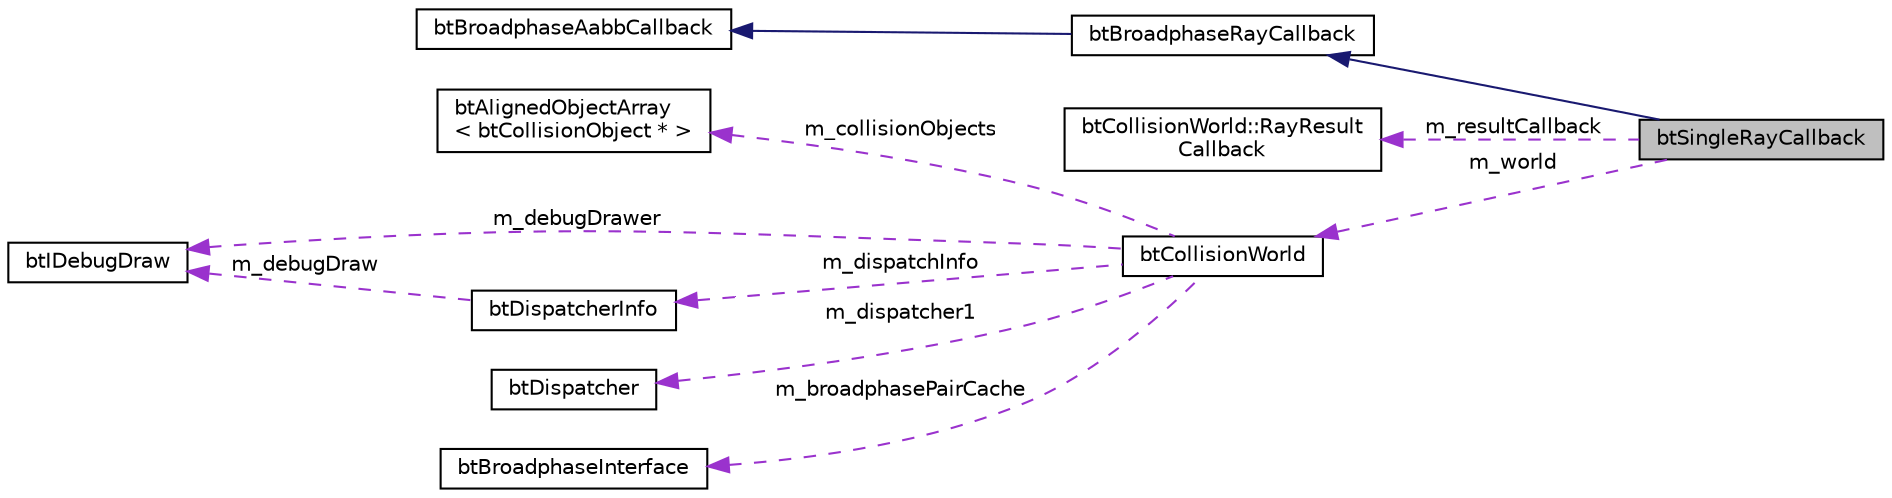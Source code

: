 digraph "btSingleRayCallback"
{
  edge [fontname="Helvetica",fontsize="10",labelfontname="Helvetica",labelfontsize="10"];
  node [fontname="Helvetica",fontsize="10",shape=record];
  rankdir="LR";
  Node1 [label="btSingleRayCallback",height=0.2,width=0.4,color="black", fillcolor="grey75", style="filled", fontcolor="black"];
  Node2 -> Node1 [dir="back",color="midnightblue",fontsize="10",style="solid"];
  Node2 [label="btBroadphaseRayCallback",height=0.2,width=0.4,color="black", fillcolor="white", style="filled",URL="$structbt_broadphase_ray_callback.html"];
  Node3 -> Node2 [dir="back",color="midnightblue",fontsize="10",style="solid"];
  Node3 [label="btBroadphaseAabbCallback",height=0.2,width=0.4,color="black", fillcolor="white", style="filled",URL="$structbt_broadphase_aabb_callback.html"];
  Node4 -> Node1 [dir="back",color="darkorchid3",fontsize="10",style="dashed",label=" m_resultCallback" ];
  Node4 [label="btCollisionWorld::RayResult\lCallback",height=0.2,width=0.4,color="black", fillcolor="white", style="filled",URL="$structbt_collision_world_1_1_ray_result_callback.html",tooltip="RayResultCallback is used to report new raycast results. "];
  Node5 -> Node1 [dir="back",color="darkorchid3",fontsize="10",style="dashed",label=" m_world" ];
  Node5 [label="btCollisionWorld",height=0.2,width=0.4,color="black", fillcolor="white", style="filled",URL="$classbt_collision_world.html",tooltip="CollisionWorld is interface and container for the collision detection. "];
  Node6 -> Node5 [dir="back",color="darkorchid3",fontsize="10",style="dashed",label=" m_collisionObjects" ];
  Node6 [label="btAlignedObjectArray\l\< btCollisionObject * \>",height=0.2,width=0.4,color="black", fillcolor="white", style="filled",URL="$classbt_aligned_object_array.html"];
  Node7 -> Node5 [dir="back",color="darkorchid3",fontsize="10",style="dashed",label=" m_dispatchInfo" ];
  Node7 [label="btDispatcherInfo",height=0.2,width=0.4,color="black", fillcolor="white", style="filled",URL="$structbt_dispatcher_info.html"];
  Node8 -> Node7 [dir="back",color="darkorchid3",fontsize="10",style="dashed",label=" m_debugDraw" ];
  Node8 [label="btIDebugDraw",height=0.2,width=0.4,color="black", fillcolor="white", style="filled",URL="$classbt_i_debug_draw.html"];
  Node9 -> Node5 [dir="back",color="darkorchid3",fontsize="10",style="dashed",label=" m_dispatcher1" ];
  Node9 [label="btDispatcher",height=0.2,width=0.4,color="black", fillcolor="white", style="filled",URL="$classbt_dispatcher.html"];
  Node10 -> Node5 [dir="back",color="darkorchid3",fontsize="10",style="dashed",label=" m_broadphasePairCache" ];
  Node10 [label="btBroadphaseInterface",height=0.2,width=0.4,color="black", fillcolor="white", style="filled",URL="$classbt_broadphase_interface.html"];
  Node8 -> Node5 [dir="back",color="darkorchid3",fontsize="10",style="dashed",label=" m_debugDrawer" ];
}
